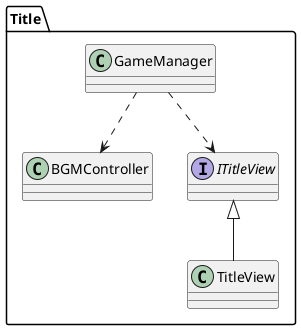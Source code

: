 ﻿@startuml
'https://plantuml.com/class-diagram

namespace Title{
    class BGMController
    class GameManager
    class TitleView
    interface ITitleView
    
    ITitleView <|-- TitleView
    GameManager ..> BGMController
    GameManager ..> ITitleView
}

@enduml